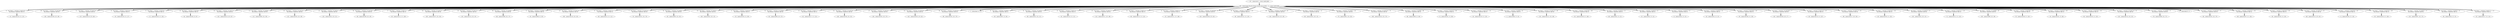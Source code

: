 digraph PDG {
15 [shape=ellipse, label="15 .- fun (Char) -> rot(Char, 3) end(118) = 115\lfun location: (caesar.erl, line 31)"];
129 [shape=ellipse, label="129 .- fun (Char) -> rot(Char, 23) end(109) = 86\lfun location: (caesar.erl, line 34)"];
111 [shape=ellipse, label="111 .- fun (Char) -> rot(Char, 23) end(119) = 96\lfun location: (caesar.erl, line 34)"];
25 [shape=ellipse, label="25 .- fun (Char) -> rot(Char, 3) end(120) = 117\lfun location: (caesar.erl, line 31)"];
13 [shape=ellipse, label="13 .- fun (Char) -> rot(Char, 3) end(105) = 102\lfun location: (caesar.erl, line 31)"];
8 [shape=ellipse, label="8 .- caesar:rot(32, 3) = 32"];
45 [shape=ellipse, label="45 .- fun (Char) -> rot(Char, 3) end(100) = 97\lfun location: (caesar.erl, line 31)"];
94 [shape=ellipse, label="94 .- caesar:rot(108, 23) = 85"];
118 [shape=ellipse, label="118 .- caesar:rot(112, 23) = 89"];
74 [shape=ellipse, label="74 .- caesar:rot(81, 23) = 58"];
133 [shape=ellipse, label="133 .- fun (Char) -> rot(Char, 23) end(110) = 87\lfun location: (caesar.erl, line 34)"];
113 [shape=ellipse, label="113 .- fun (Char) -> rot(Char, 23) end(94) = 94\lfun location: (caesar.erl, line 34)"];
60 [shape=ellipse, label="60 .- caesar:rot(113, 3) = 110"];
123 [shape=ellipse, label="123 .- fun (Char) -> rot(Char, 23) end(103) = 80\lfun location: (caesar.erl, line 34)"];
121 [shape=ellipse, label="121 .- fun (Char) -> rot(Char, 23) end(32) = 32\lfun location: (caesar.erl, line 34)"];
95 [shape=ellipse, label="95 .- fun (Char) -> rot(Char, 23) end(108) = 85\lfun location: (caesar.erl, line 34)"];
128 [shape=ellipse, label="128 .- caesar:rot(109, 23) = 86"];
57 [shape=ellipse, label="57 .- fun (Char) -> rot(Char, 3) end(112) = 109\lfun location: (caesar.erl, line 31)"];
101 [shape=ellipse, label="101 .- fun (Char) -> rot(Char, 23) end(107) = 84\lfun location: (caesar.erl, line 34)"];
54 [shape=ellipse, label="54 .- caesar:rot(109, 3) = 106"];
135 [shape=ellipse, label="135 .- fun (Char) -> rot(Char, 23) end(114) = 91\lfun location: (caesar.erl, line 34)"];
89 [shape=ellipse, label="89 .- fun (Char) -> rot(Char, 23) end(98) = 75\lfun location: (caesar.erl, line 34)"];
21 [shape=ellipse, label="21 .- fun (Char) -> rot(Char, 3) end(98) = 95\lfun location: (caesar.erl, line 31)"];
107 [shape=ellipse, label="107 .- fun (Char) -> rot(Char, 23) end(116) = 93\lfun location: (caesar.erl, line 34)"];
47 [shape=ellipse, label="47 .- fun (Char) -> rot(Char, 3) end(115) = 112\lfun location: (caesar.erl, line 31)"];
24 [shape=ellipse, label="24 .- caesar:rot(120, 3) = 117"];
40 [shape=ellipse, label="40 .- caesar:rot(97, 3) = 94"];
58 [shape=ellipse, label="58 .- caesar:rot(32, 3) = 32"];
77 [shape=ellipse, label="77 .- fun (Char) -> rot(Char, 23) end(101) = 78\lfun location: (caesar.erl, line 34)"];
102 [shape=ellipse, label="102 .- caesar:rot(100, 23) = 77"];
134 [shape=ellipse, label="134 .- caesar:rot(114, 23) = 91"];
93 [shape=ellipse, label="93 .- fun (Char) -> rot(Char, 23) end(95) = 95\lfun location: (caesar.erl, line 34)"];
110 [shape=ellipse, label="110 .- caesar:rot(119, 23) = 96"];
105 [shape=ellipse, label="105 .- fun (Char) -> rot(Char, 23) end(32) = 32\lfun location: (caesar.erl, line 34)"];
11 [shape=ellipse, label="11 .- fun (Char) -> rot(Char, 3) end(102) = 99\lfun location: (caesar.erl, line 31)"];
83 [shape=ellipse, label="83 .- fun (Char) -> rot(Char, 23) end(99) = 76\lfun location: (caesar.erl, line 34)"];
63 [shape=ellipse, label="63 .- fun (Char) -> rot(Char, 3) end(117) = 114\lfun location: (caesar.erl, line 31)"];
26 [shape=ellipse, label="26 .- caesar:rot(105, 3) = 102"];
141 [shape=ellipse, label="141 .- fun (Char) -> rot(Char, 23) end(104) = 81\lfun location: (caesar.erl, line 34)"];
137 [shape=ellipse, label="137 .- fun (Char) -> rot(Char, 23) end(102) = 79\lfun location: (caesar.erl, line 34)"];
136 [shape=ellipse, label="136 .- caesar:rot(102, 23) = 79"];
20 [shape=ellipse, label="20 .- caesar:rot(98, 3) = 95"];
98 [shape=ellipse, label="98 .- caesar:rot(102, 23) = 79"];
143 [shape=ellipse, label="143 .- fun (Char) -> rot(Char, 23) end(105) = 82\lfun location: (caesar.erl, line 34)"];
44 [shape=ellipse, label="44 .- caesar:rot(100, 3) = 97"];
99 [shape=ellipse, label="99 .- fun (Char) -> rot(Char, 23) end(102) = 79\lfun location: (caesar.erl, line 34)"];
76 [shape=ellipse, label="76 .- caesar:rot(101, 23) = 78"];
1 [shape=ellipse, label="1 .- caesar:key(-3) = 23"];
126 [shape=ellipse, label="126 .- caesar:rot(106, 23) = 83"];
104 [shape=ellipse, label="104 .- caesar:rot(32, 23) = 32"];
82 [shape=ellipse, label="82 .- caesar:rot(99, 23) = 76"];
41 [shape=ellipse, label="41 .- fun (Char) -> rot(Char, 3) end(97) = 94\lfun location: (caesar.erl, line 31)"];
91 [shape=ellipse, label="91 .- fun (Char) -> rot(Char, 23) end(32) = 32\lfun location: (caesar.erl, line 34)"];
120 [shape=ellipse, label="120 .- caesar:rot(32, 23) = 32"];
43 [shape=ellipse, label="43 .- fun (Char) -> rot(Char, 3) end(114) = 111\lfun location: (caesar.erl, line 31)"];
56 [shape=ellipse, label="56 .- caesar:rot(112, 3) = 109"];
115 [shape=ellipse, label="115 .- fun (Char) -> rot(Char, 23) end(111) = 88\lfun location: (caesar.erl, line 34)"];
14 [shape=ellipse, label="14 .- caesar:rot(118, 3) = 115"];
61 [shape=ellipse, label="61 .- fun (Char) -> rot(Char, 3) end(113) = 110\lfun location: (caesar.erl, line 31)"];
146 [shape=ellipse, label="146 .- caesar:main(\"The five boxing wizards jump quickly\", 3) = {error, match_fail}"];
96 [shape=ellipse, label="96 .- caesar:rot(117, 23) = 94"];
80 [shape=ellipse, label="80 .- caesar:rot(32, 23) = 32"];
28 [shape=ellipse, label="28 .- caesar:rot(110, 3) = 107"];
23 [shape=ellipse, label="23 .- fun (Char) -> rot(Char, 3) end(111) = 108\lfun location: (caesar.erl, line 31)"];
108 [shape=ellipse, label="108 .- caesar:rot(102, 23) = 79"];
112 [shape=ellipse, label="112 .- caesar:rot(94, 23) = 94"];
92 [shape=ellipse, label="92 .- caesar:rot(95, 23) = 95"];
127 [shape=ellipse, label="127 .- fun (Char) -> rot(Char, 23) end(106) = 83\lfun location: (caesar.erl, line 34)"];
16 [shape=ellipse, label="16 .- caesar:rot(101, 3) = 98"];
12 [shape=ellipse, label="12 .- caesar:rot(105, 3) = 102"];
39 [shape=ellipse, label="39 .- fun (Char) -> rot(Char, 3) end(122) = 119\lfun location: (caesar.erl, line 31)"];
130 [shape=ellipse, label="130 .- caesar:rot(32, 23) = 32"];
34 [shape=ellipse, label="34 .- caesar:rot(119, 3) = 116"];
68 [shape=ellipse, label="68 .- caesar:rot(107, 3) = 104"];
78 [shape=ellipse, label="78 .- caesar:rot(98, 23) = 75"];
138 [shape=ellipse, label="138 .- caesar:rot(96, 23) = 96"];
52 [shape=ellipse, label="52 .- caesar:rot(117, 3) = 114"];
145 [shape=ellipse, label="145 .- fun (Char) -> rot(Char, 23) end(118) = 95\lfun location: (caesar.erl, line 34)"];
81 [shape=ellipse, label="81 .- fun (Char) -> rot(Char, 23) end(32) = 32\lfun location: (caesar.erl, line 34)"];
75 [shape=ellipse, label="75 .- fun (Char) -> rot(Char, 23) end(81) = 58\lfun location: (caesar.erl, line 34)"];
64 [shape=ellipse, label="64 .- caesar:rot(105, 3) = 102"];
109 [shape=ellipse, label="109 .- fun (Char) -> rot(Char, 23) end(102) = 79\lfun location: (caesar.erl, line 34)"];
50 [shape=ellipse, label="50 .- caesar:rot(106, 3) = 103"];
122 [shape=ellipse, label="122 .- caesar:rot(103, 23) = 80"];
67 [shape=ellipse, label="67 .- fun (Char) -> rot(Char, 3) end(99) = 96\lfun location: (caesar.erl, line 31)"];
36 [shape=ellipse, label="36 .- caesar:rot(105, 3) = 102"];
7 [shape=ellipse, label="7 .- fun (Char) -> rot(Char, 3) end(101) = 98\lfun location: (caesar.erl, line 31)"];
32 [shape=ellipse, label="32 .- caesar:rot(32, 3) = 32"];
35 [shape=ellipse, label="35 .- fun (Char) -> rot(Char, 3) end(119) = 116\lfun location: (caesar.erl, line 31)"];
3 [shape=ellipse, label="3 .- fun (Char) -> rot(Char, 3) end(84) = 81\lfun location: (caesar.erl, line 31)"];
119 [shape=ellipse, label="119 .- fun (Char) -> rot(Char, 23) end(112) = 89\lfun location: (caesar.erl, line 34)"];
55 [shape=ellipse, label="55 .- fun (Char) -> rot(Char, 3) end(109) = 106\lfun location: (caesar.erl, line 31)"];
49 [shape=ellipse, label="49 .- fun (Char) -> rot(Char, 3) end(32) = 32\lfun location: (caesar.erl, line 31)"];
106 [shape=ellipse, label="106 .- caesar:rot(116, 23) = 93"];
33 [shape=ellipse, label="33 .- fun (Char) -> rot(Char, 3) end(32) = 32\lfun location: (caesar.erl, line 31)"];
42 [shape=ellipse, label="42 .- caesar:rot(114, 3) = 111"];
132 [shape=ellipse, label="132 .- caesar:rot(110, 23) = 87"];
72 [shape=ellipse, label="72 .- caesar:rot(121, 3) = 118"];
70 [shape=ellipse, label="70 .- caesar:rot(108, 3) = 105"];
10 [shape=ellipse, label="10 .- caesar:rot(102, 3) = 99"];
9 [shape=ellipse, label="9 .- fun (Char) -> rot(Char, 3) end(32) = 32\lfun location: (caesar.erl, line 31)"];
144 [shape=ellipse, label="144 .- caesar:rot(118, 23) = 95"];
86 [shape=ellipse, label="86 .- caesar:rot(115, 23) = 92"];
19 [shape=ellipse, label="19 .- fun (Char) -> rot(Char, 3) end(32) = 32\lfun location: (caesar.erl, line 31)"];
147 [shape=ellipse, label="147 .- caesar:test() = {error, match_fail}"];
51 [shape=ellipse, label="51 .- fun (Char) -> rot(Char, 3) end(106) = 103\lfun location: (caesar.erl, line 31)"];
18 [shape=ellipse, label="18 .- caesar:rot(32, 3) = 32"];
103 [shape=ellipse, label="103 .- fun (Char) -> rot(Char, 23) end(100) = 77\lfun location: (caesar.erl, line 34)"];
29 [shape=ellipse, label="29 .- fun (Char) -> rot(Char, 3) end(110) = 107\lfun location: (caesar.erl, line 31)"];
22 [shape=ellipse, label="22 .- caesar:rot(111, 3) = 108"];
114 [shape=ellipse, label="114 .- caesar:rot(111, 23) = 88"];
97 [shape=ellipse, label="97 .- fun (Char) -> rot(Char, 23) end(117) = 94\lfun location: (caesar.erl, line 34)"];
27 [shape=ellipse, label="27 .- fun (Char) -> rot(Char, 3) end(105) = 102\lfun location: (caesar.erl, line 31)"];
131 [shape=ellipse, label="131 .- fun (Char) -> rot(Char, 23) end(32) = 32\lfun location: (caesar.erl, line 34)"];
73 [shape=ellipse, label="73 .- fun (Char) -> rot(Char, 3) end(121) = 118\lfun location: (caesar.erl, line 31)"];
88 [shape=ellipse, label="88 .- caesar:rot(98, 23) = 75"];
46 [shape=ellipse, label="46 .- caesar:rot(115, 3) = 112"];
124 [shape=ellipse, label="124 .- caesar:rot(114, 23) = 91"];
38 [shape=ellipse, label="38 .- caesar:rot(122, 3) = 119"];
4 [shape=ellipse, label="4 .- caesar:rot(104, 3) = 101"];
48 [shape=ellipse, label="48 .- caesar:rot(32, 3) = 32"];
62 [shape=ellipse, label="62 .- caesar:rot(117, 3) = 114"];
139 [shape=ellipse, label="139 .- fun (Char) -> rot(Char, 23) end(96) = 96\lfun location: (caesar.erl, line 34)"];
71 [shape=ellipse, label="71 .- fun (Char) -> rot(Char, 3) end(108) = 105\lfun location: (caesar.erl, line 31)"];
17 [shape=ellipse, label="17 .- fun (Char) -> rot(Char, 3) end(101) = 98\lfun location: (caesar.erl, line 31)"];
65 [shape=ellipse, label="65 .- fun (Char) -> rot(Char, 3) end(105) = 102\lfun location: (caesar.erl, line 31)"];
125 [shape=ellipse, label="125 .- fun (Char) -> rot(Char, 23) end(114) = 91\lfun location: (caesar.erl, line 34)"];
79 [shape=ellipse, label="79 .- fun (Char) -> rot(Char, 23) end(98) = 75\lfun location: (caesar.erl, line 34)"];
0 [shape=ellipse, label="0 .- caesar:key(3) = 3"];
66 [shape=ellipse, label="66 .- caesar:rot(99, 3) = 96"];
85 [shape=ellipse, label="85 .- fun (Char) -> rot(Char, 23) end(102) = 79\lfun location: (caesar.erl, line 34)"];
69 [shape=ellipse, label="69 .- fun (Char) -> rot(Char, 3) end(107) = 104\lfun location: (caesar.erl, line 31)"];
37 [shape=ellipse, label="37 .- fun (Char) -> rot(Char, 3) end(105) = 102\lfun location: (caesar.erl, line 31)"];
84 [shape=ellipse, label="84 .- caesar:rot(102, 23) = 79"];
6 [shape=ellipse, label="6 .- caesar:rot(101, 3) = 98"];
2 [shape=ellipse, label="2 .- caesar:rot(84, 3) = 81"];
140 [shape=ellipse, label="140 .- caesar:rot(104, 23) = 81"];
87 [shape=ellipse, label="87 .- fun (Char) -> rot(Char, 23) end(115) = 92\lfun location: (caesar.erl, line 34)"];
116 [shape=ellipse, label="116 .- caesar:rot(97, 23) = 74"];
5 [shape=ellipse, label="5 .- fun (Char) -> rot(Char, 3) end(104) = 101\lfun location: (caesar.erl, line 31)"];
31 [shape=ellipse, label="31 .- fun (Char) -> rot(Char, 3) end(103) = 100\lfun location: (caesar.erl, line 31)"];
117 [shape=ellipse, label="117 .- fun (Char) -> rot(Char, 23) end(97) = 74\lfun location: (caesar.erl, line 34)"];
100 [shape=ellipse, label="100 .- caesar:rot(107, 23) = 84"];
90 [shape=ellipse, label="90 .- caesar:rot(32, 23) = 32"];
30 [shape=ellipse, label="30 .- caesar:rot(103, 3) = 100"];
59 [shape=ellipse, label="59 .- fun (Char) -> rot(Char, 3) end(32) = 32\lfun location: (caesar.erl, line 31)"];
53 [shape=ellipse, label="53 .- fun (Char) -> rot(Char, 3) end(117) = 114\lfun location: (caesar.erl, line 31)"];
142 [shape=ellipse, label="142 .- caesar:rot(105, 23) = 82"];
15 -> 14 [color=black, penwidth=3];
129 -> 128 [color=black, penwidth=3];
111 -> 110 [color=black, penwidth=3];
25 -> 24 [color=black, penwidth=3];
13 -> 12 [color=black, penwidth=3];
45 -> 44 [color=black, penwidth=3];
133 -> 132 [color=black, penwidth=3];
113 -> 112 [color=black, penwidth=3];
123 -> 122 [color=black, penwidth=3];
121 -> 120 [color=black, penwidth=3];
95 -> 94 [color=black, penwidth=3];
57 -> 56 [color=black, penwidth=3];
101 -> 100 [color=black, penwidth=3];
135 -> 134 [color=black, penwidth=3];
89 -> 88 [color=black, penwidth=3];
21 -> 20 [color=black, penwidth=3];
107 -> 106 [color=black, penwidth=3];
47 -> 46 [color=black, penwidth=3];
77 -> 76 [color=black, penwidth=3];
93 -> 92 [color=black, penwidth=3];
105 -> 104 [color=black, penwidth=3];
11 -> 10 [color=black, penwidth=3];
83 -> 82 [color=black, penwidth=3];
63 -> 62 [color=black, penwidth=3];
141 -> 140 [color=black, penwidth=3];
137 -> 136 [color=black, penwidth=3];
143 -> 142 [color=black, penwidth=3];
99 -> 98 [color=black, penwidth=3];
41 -> 40 [color=black, penwidth=3];
91 -> 90 [color=black, penwidth=3];
43 -> 42 [color=black, penwidth=3];
115 -> 114 [color=black, penwidth=3];
61 -> 60 [color=black, penwidth=3];
146 -> 145 [color=black, penwidth=3];
146 -> 143 [color=black, penwidth=3];
146 -> 141 [color=black, penwidth=3];
146 -> 139 [color=black, penwidth=3];
146 -> 137 [color=black, penwidth=3];
146 -> 135 [color=black, penwidth=3];
146 -> 133 [color=black, penwidth=3];
146 -> 131 [color=black, penwidth=3];
146 -> 129 [color=black, penwidth=3];
146 -> 127 [color=black, penwidth=3];
146 -> 125 [color=black, penwidth=3];
146 -> 123 [color=black, penwidth=3];
146 -> 121 [color=black, penwidth=3];
146 -> 119 [color=black, penwidth=3];
146 -> 117 [color=black, penwidth=3];
146 -> 115 [color=black, penwidth=3];
146 -> 113 [color=black, penwidth=3];
146 -> 111 [color=black, penwidth=3];
146 -> 109 [color=black, penwidth=3];
146 -> 107 [color=black, penwidth=3];
146 -> 105 [color=black, penwidth=3];
146 -> 103 [color=black, penwidth=3];
146 -> 101 [color=black, penwidth=3];
146 -> 99 [color=black, penwidth=3];
146 -> 97 [color=black, penwidth=3];
146 -> 95 [color=black, penwidth=3];
146 -> 93 [color=black, penwidth=3];
146 -> 91 [color=black, penwidth=3];
146 -> 89 [color=black, penwidth=3];
146 -> 87 [color=black, penwidth=3];
146 -> 85 [color=black, penwidth=3];
146 -> 83 [color=black, penwidth=3];
146 -> 81 [color=black, penwidth=3];
146 -> 79 [color=black, penwidth=3];
146 -> 77 [color=black, penwidth=3];
146 -> 75 [color=black, penwidth=3];
146 -> 73 [color=black, penwidth=3];
146 -> 71 [color=black, penwidth=3];
146 -> 69 [color=black, penwidth=3];
146 -> 67 [color=black, penwidth=3];
146 -> 65 [color=black, penwidth=3];
146 -> 63 [color=black, penwidth=3];
146 -> 61 [color=black, penwidth=3];
146 -> 59 [color=black, penwidth=3];
146 -> 57 [color=black, penwidth=3];
146 -> 55 [color=black, penwidth=3];
146 -> 53 [color=black, penwidth=3];
146 -> 51 [color=black, penwidth=3];
146 -> 49 [color=black, penwidth=3];
146 -> 47 [color=black, penwidth=3];
146 -> 45 [color=black, penwidth=3];
146 -> 43 [color=black, penwidth=3];
146 -> 41 [color=black, penwidth=3];
146 -> 39 [color=black, penwidth=3];
146 -> 37 [color=black, penwidth=3];
146 -> 35 [color=black, penwidth=3];
146 -> 33 [color=black, penwidth=3];
146 -> 31 [color=black, penwidth=3];
146 -> 29 [color=black, penwidth=3];
146 -> 27 [color=black, penwidth=3];
146 -> 25 [color=black, penwidth=3];
146 -> 23 [color=black, penwidth=3];
146 -> 21 [color=black, penwidth=3];
146 -> 19 [color=black, penwidth=3];
146 -> 17 [color=black, penwidth=3];
146 -> 15 [color=black, penwidth=3];
146 -> 13 [color=black, penwidth=3];
146 -> 11 [color=black, penwidth=3];
146 -> 9 [color=black, penwidth=3];
146 -> 7 [color=black, penwidth=3];
146 -> 5 [color=black, penwidth=3];
146 -> 3 [color=black, penwidth=3];
146 -> 1 [color=black, penwidth=3];
146 -> 0 [color=black, penwidth=3];
23 -> 22 [color=black, penwidth=3];
127 -> 126 [color=black, penwidth=3];
39 -> 38 [color=black, penwidth=3];
145 -> 144 [color=black, penwidth=3];
81 -> 80 [color=black, penwidth=3];
75 -> 74 [color=black, penwidth=3];
109 -> 108 [color=black, penwidth=3];
67 -> 66 [color=black, penwidth=3];
7 -> 6 [color=black, penwidth=3];
35 -> 34 [color=black, penwidth=3];
3 -> 2 [color=black, penwidth=3];
119 -> 118 [color=black, penwidth=3];
55 -> 54 [color=black, penwidth=3];
49 -> 48 [color=black, penwidth=3];
33 -> 32 [color=black, penwidth=3];
9 -> 8 [color=black, penwidth=3];
19 -> 18 [color=black, penwidth=3];
147 -> 146 [color=black, penwidth=3];
51 -> 50 [color=black, penwidth=3];
103 -> 102 [color=black, penwidth=3];
29 -> 28 [color=black, penwidth=3];
97 -> 96 [color=black, penwidth=3];
27 -> 26 [color=black, penwidth=3];
131 -> 130 [color=black, penwidth=3];
73 -> 72 [color=black, penwidth=3];
139 -> 138 [color=black, penwidth=3];
71 -> 70 [color=black, penwidth=3];
17 -> 16 [color=black, penwidth=3];
65 -> 64 [color=black, penwidth=3];
125 -> 124 [color=black, penwidth=3];
79 -> 78 [color=black, penwidth=3];
85 -> 84 [color=black, penwidth=3];
69 -> 68 [color=black, penwidth=3];
37 -> 36 [color=black, penwidth=3];
87 -> 86 [color=black, penwidth=3];
5 -> 4 [color=black, penwidth=3];
31 -> 30 [color=black, penwidth=3];
117 -> 116 [color=black, penwidth=3];
59 -> 58 [color=black, penwidth=3];
53 -> 52 [color=black, penwidth=3];
}